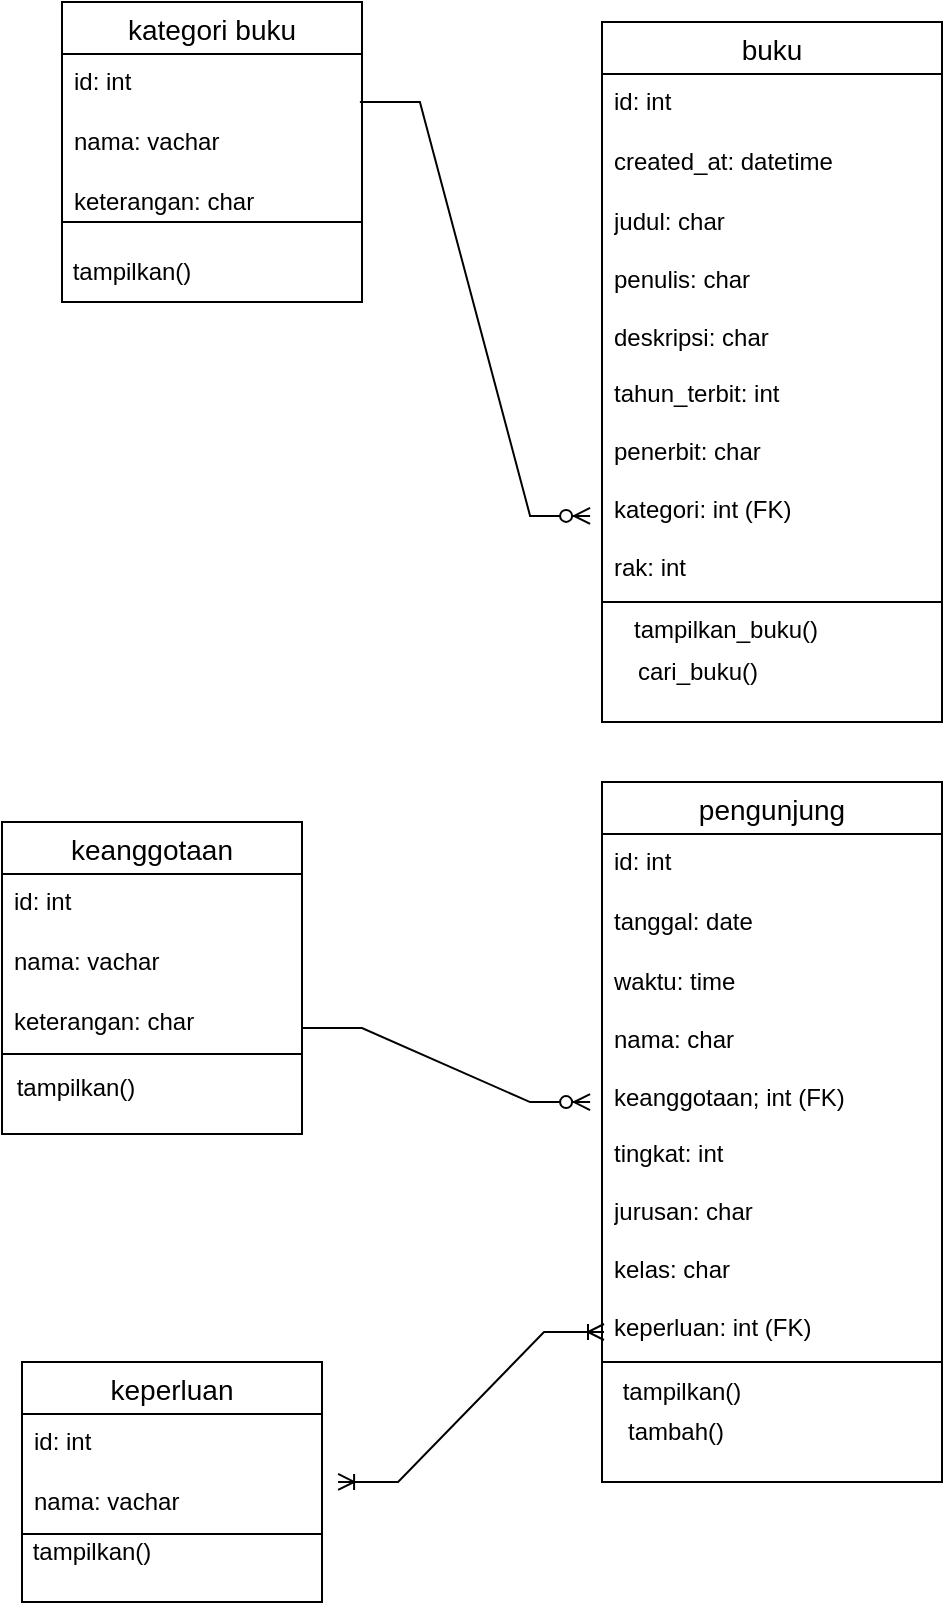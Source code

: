 <mxfile version="23.1.1" type="github">
  <diagram name="Halaman-1" id="aMqwYTO230ppDZVVImhB">
    <mxGraphModel dx="880" dy="478" grid="1" gridSize="10" guides="1" tooltips="1" connect="1" arrows="1" fold="1" page="1" pageScale="1" pageWidth="827" pageHeight="1169" math="0" shadow="0">
      <root>
        <mxCell id="0" />
        <mxCell id="1" parent="0" />
        <mxCell id="OcXWHMN6RBhgFc3N5GqS-11" value="kategori buku" style="swimlane;fontStyle=0;childLayout=stackLayout;horizontal=1;startSize=26;horizontalStack=0;resizeParent=1;resizeParentMax=0;resizeLast=0;collapsible=1;marginBottom=0;align=center;fontSize=14;" vertex="1" parent="1">
          <mxGeometry x="110" y="90" width="150" height="116" as="geometry" />
        </mxCell>
        <mxCell id="OcXWHMN6RBhgFc3N5GqS-12" value="id: int" style="text;strokeColor=none;fillColor=none;spacingLeft=4;spacingRight=4;overflow=hidden;rotatable=0;points=[[0,0.5],[1,0.5]];portConstraint=eastwest;fontSize=12;whiteSpace=wrap;html=1;" vertex="1" parent="OcXWHMN6RBhgFc3N5GqS-11">
          <mxGeometry y="26" width="150" height="30" as="geometry" />
        </mxCell>
        <mxCell id="OcXWHMN6RBhgFc3N5GqS-13" value="nama: vachar" style="text;strokeColor=none;fillColor=none;spacingLeft=4;spacingRight=4;overflow=hidden;rotatable=0;points=[[0,0.5],[1,0.5]];portConstraint=eastwest;fontSize=12;whiteSpace=wrap;html=1;" vertex="1" parent="OcXWHMN6RBhgFc3N5GqS-11">
          <mxGeometry y="56" width="150" height="30" as="geometry" />
        </mxCell>
        <mxCell id="OcXWHMN6RBhgFc3N5GqS-14" value="keterangan: char" style="text;strokeColor=none;fillColor=none;spacingLeft=4;spacingRight=4;overflow=hidden;rotatable=0;points=[[0,0.5],[1,0.5]];portConstraint=eastwest;fontSize=12;whiteSpace=wrap;html=1;" vertex="1" parent="OcXWHMN6RBhgFc3N5GqS-11">
          <mxGeometry y="86" width="150" height="30" as="geometry" />
        </mxCell>
        <mxCell id="OcXWHMN6RBhgFc3N5GqS-15" value="" style="whiteSpace=wrap;html=1;align=center;" vertex="1" parent="1">
          <mxGeometry x="110" y="200" width="150" height="40" as="geometry" />
        </mxCell>
        <mxCell id="OcXWHMN6RBhgFc3N5GqS-17" value="tampilkan()" style="text;html=1;strokeColor=none;fillColor=none;align=center;verticalAlign=middle;whiteSpace=wrap;rounded=0;" vertex="1" parent="1">
          <mxGeometry x="115" y="210" width="60" height="30" as="geometry" />
        </mxCell>
        <mxCell id="OcXWHMN6RBhgFc3N5GqS-27" value="keanggotaan" style="swimlane;fontStyle=0;childLayout=stackLayout;horizontal=1;startSize=26;horizontalStack=0;resizeParent=1;resizeParentMax=0;resizeLast=0;collapsible=1;marginBottom=0;align=center;fontSize=14;" vertex="1" parent="1">
          <mxGeometry x="80" y="500" width="150" height="116" as="geometry" />
        </mxCell>
        <mxCell id="OcXWHMN6RBhgFc3N5GqS-28" value="id: int" style="text;strokeColor=none;fillColor=none;spacingLeft=4;spacingRight=4;overflow=hidden;rotatable=0;points=[[0,0.5],[1,0.5]];portConstraint=eastwest;fontSize=12;whiteSpace=wrap;html=1;" vertex="1" parent="OcXWHMN6RBhgFc3N5GqS-27">
          <mxGeometry y="26" width="150" height="30" as="geometry" />
        </mxCell>
        <mxCell id="OcXWHMN6RBhgFc3N5GqS-29" value="nama: vachar" style="text;strokeColor=none;fillColor=none;spacingLeft=4;spacingRight=4;overflow=hidden;rotatable=0;points=[[0,0.5],[1,0.5]];portConstraint=eastwest;fontSize=12;whiteSpace=wrap;html=1;" vertex="1" parent="OcXWHMN6RBhgFc3N5GqS-27">
          <mxGeometry y="56" width="150" height="30" as="geometry" />
        </mxCell>
        <mxCell id="OcXWHMN6RBhgFc3N5GqS-30" value="keterangan: char" style="text;strokeColor=none;fillColor=none;spacingLeft=4;spacingRight=4;overflow=hidden;rotatable=0;points=[[0,0.5],[1,0.5]];portConstraint=eastwest;fontSize=12;whiteSpace=wrap;html=1;" vertex="1" parent="OcXWHMN6RBhgFc3N5GqS-27">
          <mxGeometry y="86" width="150" height="30" as="geometry" />
        </mxCell>
        <mxCell id="OcXWHMN6RBhgFc3N5GqS-31" value="" style="whiteSpace=wrap;html=1;align=center;" vertex="1" parent="1">
          <mxGeometry x="80" y="616" width="150" height="40" as="geometry" />
        </mxCell>
        <mxCell id="OcXWHMN6RBhgFc3N5GqS-32" value="tampilkan()" style="text;html=1;strokeColor=none;fillColor=none;align=center;verticalAlign=middle;whiteSpace=wrap;rounded=0;" vertex="1" parent="1">
          <mxGeometry x="87" y="618" width="60" height="30" as="geometry" />
        </mxCell>
        <mxCell id="OcXWHMN6RBhgFc3N5GqS-39" value="buku" style="swimlane;fontStyle=0;childLayout=stackLayout;horizontal=1;startSize=26;horizontalStack=0;resizeParent=1;resizeParentMax=0;resizeLast=0;collapsible=1;marginBottom=0;align=center;fontSize=14;" vertex="1" parent="1">
          <mxGeometry x="380" y="100" width="170" height="290" as="geometry" />
        </mxCell>
        <mxCell id="OcXWHMN6RBhgFc3N5GqS-40" value="id: int" style="text;strokeColor=none;fillColor=none;spacingLeft=4;spacingRight=4;overflow=hidden;rotatable=0;points=[[0,0.5],[1,0.5]];portConstraint=eastwest;fontSize=12;whiteSpace=wrap;html=1;" vertex="1" parent="OcXWHMN6RBhgFc3N5GqS-39">
          <mxGeometry y="26" width="170" height="30" as="geometry" />
        </mxCell>
        <mxCell id="OcXWHMN6RBhgFc3N5GqS-41" value="created_at: datetime" style="text;strokeColor=none;fillColor=none;spacingLeft=4;spacingRight=4;overflow=hidden;rotatable=0;points=[[0,0.5],[1,0.5]];portConstraint=eastwest;fontSize=12;whiteSpace=wrap;html=1;" vertex="1" parent="OcXWHMN6RBhgFc3N5GqS-39">
          <mxGeometry y="56" width="170" height="30" as="geometry" />
        </mxCell>
        <mxCell id="OcXWHMN6RBhgFc3N5GqS-42" value="judul: char&lt;br&gt;&lt;br&gt;penulis: char&lt;br&gt;&lt;br&gt;deskripsi: char&lt;br&gt;&lt;br&gt;tahun_terbit: int&lt;br&gt;&lt;br&gt;penerbit: char&lt;br&gt;&lt;br&gt;kategori: int (FK)&lt;br&gt;&lt;br&gt;rak: int&lt;br&gt;" style="text;strokeColor=none;fillColor=none;spacingLeft=4;spacingRight=4;overflow=hidden;rotatable=0;points=[[0,0.5],[1,0.5]];portConstraint=eastwest;fontSize=12;whiteSpace=wrap;html=1;" vertex="1" parent="OcXWHMN6RBhgFc3N5GqS-39">
          <mxGeometry y="86" width="170" height="204" as="geometry" />
        </mxCell>
        <mxCell id="OcXWHMN6RBhgFc3N5GqS-43" value="" style="whiteSpace=wrap;html=1;align=center;" vertex="1" parent="1">
          <mxGeometry x="380" y="390" width="170" height="60" as="geometry" />
        </mxCell>
        <mxCell id="OcXWHMN6RBhgFc3N5GqS-44" value="tampilkan_buku()" style="text;strokeColor=none;fillColor=none;spacingLeft=4;spacingRight=4;overflow=hidden;rotatable=0;points=[[0,0.5],[1,0.5]];portConstraint=eastwest;fontSize=12;whiteSpace=wrap;html=1;" vertex="1" parent="1">
          <mxGeometry x="390" y="390" width="140" height="30" as="geometry" />
        </mxCell>
        <mxCell id="OcXWHMN6RBhgFc3N5GqS-47" value="cari_buku()" style="text;html=1;strokeColor=none;fillColor=none;align=center;verticalAlign=middle;whiteSpace=wrap;rounded=0;" vertex="1" parent="1">
          <mxGeometry x="370" y="410" width="116" height="30" as="geometry" />
        </mxCell>
        <mxCell id="OcXWHMN6RBhgFc3N5GqS-51" value="pengunjung" style="swimlane;fontStyle=0;childLayout=stackLayout;horizontal=1;startSize=26;horizontalStack=0;resizeParent=1;resizeParentMax=0;resizeLast=0;collapsible=1;marginBottom=0;align=center;fontSize=14;" vertex="1" parent="1">
          <mxGeometry x="380" y="480" width="170" height="290" as="geometry" />
        </mxCell>
        <mxCell id="OcXWHMN6RBhgFc3N5GqS-52" value="id: int" style="text;strokeColor=none;fillColor=none;spacingLeft=4;spacingRight=4;overflow=hidden;rotatable=0;points=[[0,0.5],[1,0.5]];portConstraint=eastwest;fontSize=12;whiteSpace=wrap;html=1;" vertex="1" parent="OcXWHMN6RBhgFc3N5GqS-51">
          <mxGeometry y="26" width="170" height="30" as="geometry" />
        </mxCell>
        <mxCell id="OcXWHMN6RBhgFc3N5GqS-53" value="tanggal: date" style="text;strokeColor=none;fillColor=none;spacingLeft=4;spacingRight=4;overflow=hidden;rotatable=0;points=[[0,0.5],[1,0.5]];portConstraint=eastwest;fontSize=12;whiteSpace=wrap;html=1;" vertex="1" parent="OcXWHMN6RBhgFc3N5GqS-51">
          <mxGeometry y="56" width="170" height="30" as="geometry" />
        </mxCell>
        <mxCell id="OcXWHMN6RBhgFc3N5GqS-54" value="waktu: time&lt;br&gt;&lt;br&gt;nama: char&lt;br&gt;&lt;br&gt;keanggotaan; int (FK)&lt;br&gt;&lt;br&gt;tingkat: int&lt;br&gt;&lt;br&gt;jurusan: char&lt;br&gt;&lt;br&gt;kelas: char&lt;br&gt;&lt;br&gt;keperluan: int (FK)" style="text;strokeColor=none;fillColor=none;spacingLeft=4;spacingRight=4;overflow=hidden;rotatable=0;points=[[0,0.5],[1,0.5]];portConstraint=eastwest;fontSize=12;whiteSpace=wrap;html=1;" vertex="1" parent="OcXWHMN6RBhgFc3N5GqS-51">
          <mxGeometry y="86" width="170" height="204" as="geometry" />
        </mxCell>
        <mxCell id="OcXWHMN6RBhgFc3N5GqS-55" value="" style="whiteSpace=wrap;html=1;align=center;" vertex="1" parent="1">
          <mxGeometry x="380" y="770" width="170" height="60" as="geometry" />
        </mxCell>
        <mxCell id="OcXWHMN6RBhgFc3N5GqS-56" value="tampilkan()" style="text;html=1;strokeColor=none;fillColor=none;align=center;verticalAlign=middle;whiteSpace=wrap;rounded=0;" vertex="1" parent="1">
          <mxGeometry x="390" y="770" width="60" height="30" as="geometry" />
        </mxCell>
        <mxCell id="OcXWHMN6RBhgFc3N5GqS-57" value="tambah()" style="text;html=1;strokeColor=none;fillColor=none;align=center;verticalAlign=middle;whiteSpace=wrap;rounded=0;" vertex="1" parent="1">
          <mxGeometry x="387" y="790" width="60" height="30" as="geometry" />
        </mxCell>
        <mxCell id="OcXWHMN6RBhgFc3N5GqS-68" value="keperluan" style="swimlane;fontStyle=0;childLayout=stackLayout;horizontal=1;startSize=26;horizontalStack=0;resizeParent=1;resizeParentMax=0;resizeLast=0;collapsible=1;marginBottom=0;align=center;fontSize=14;" vertex="1" parent="1">
          <mxGeometry x="90" y="770" width="150" height="86" as="geometry" />
        </mxCell>
        <mxCell id="OcXWHMN6RBhgFc3N5GqS-69" value="id: int" style="text;strokeColor=none;fillColor=none;spacingLeft=4;spacingRight=4;overflow=hidden;rotatable=0;points=[[0,0.5],[1,0.5]];portConstraint=eastwest;fontSize=12;whiteSpace=wrap;html=1;" vertex="1" parent="OcXWHMN6RBhgFc3N5GqS-68">
          <mxGeometry y="26" width="150" height="30" as="geometry" />
        </mxCell>
        <mxCell id="OcXWHMN6RBhgFc3N5GqS-70" value="nama: vachar" style="text;strokeColor=none;fillColor=none;spacingLeft=4;spacingRight=4;overflow=hidden;rotatable=0;points=[[0,0.5],[1,0.5]];portConstraint=eastwest;fontSize=12;whiteSpace=wrap;html=1;" vertex="1" parent="OcXWHMN6RBhgFc3N5GqS-68">
          <mxGeometry y="56" width="150" height="30" as="geometry" />
        </mxCell>
        <mxCell id="OcXWHMN6RBhgFc3N5GqS-72" value="" style="rounded=0;whiteSpace=wrap;html=1;" vertex="1" parent="1">
          <mxGeometry x="90" y="856" width="150" height="34" as="geometry" />
        </mxCell>
        <mxCell id="OcXWHMN6RBhgFc3N5GqS-73" value="tampilkan()" style="text;html=1;strokeColor=none;fillColor=none;align=center;verticalAlign=middle;whiteSpace=wrap;rounded=0;" vertex="1" parent="1">
          <mxGeometry x="95" y="850" width="60" height="30" as="geometry" />
        </mxCell>
        <mxCell id="OcXWHMN6RBhgFc3N5GqS-77" value="" style="edgeStyle=entityRelationEdgeStyle;fontSize=12;html=1;endArrow=ERzeroToMany;endFill=1;rounded=0;entryX=-0.035;entryY=0.789;entryDx=0;entryDy=0;entryPerimeter=0;exitX=0.993;exitY=0.8;exitDx=0;exitDy=0;exitPerimeter=0;" edge="1" parent="1" source="OcXWHMN6RBhgFc3N5GqS-12" target="OcXWHMN6RBhgFc3N5GqS-42">
          <mxGeometry width="100" height="100" relative="1" as="geometry">
            <mxPoint x="270" y="400" as="sourcePoint" />
            <mxPoint x="370" y="300" as="targetPoint" />
            <Array as="points">
              <mxPoint x="350" y="300" />
              <mxPoint x="380" y="340" />
            </Array>
          </mxGeometry>
        </mxCell>
        <mxCell id="OcXWHMN6RBhgFc3N5GqS-79" value="" style="edgeStyle=entityRelationEdgeStyle;fontSize=12;html=1;endArrow=ERzeroToMany;endFill=1;rounded=0;entryX=-0.035;entryY=0.363;entryDx=0;entryDy=0;entryPerimeter=0;" edge="1" parent="1" target="OcXWHMN6RBhgFc3N5GqS-54">
          <mxGeometry width="100" height="100" relative="1" as="geometry">
            <mxPoint x="230" y="603" as="sourcePoint" />
            <mxPoint x="370" y="640" as="targetPoint" />
            <Array as="points">
              <mxPoint x="360" y="570" />
            </Array>
          </mxGeometry>
        </mxCell>
        <mxCell id="OcXWHMN6RBhgFc3N5GqS-81" value="" style="edgeStyle=entityRelationEdgeStyle;fontSize=12;html=1;endArrow=ERoneToMany;startArrow=ERoneToMany;rounded=0;exitX=1.067;exitY=0.133;exitDx=0;exitDy=0;exitPerimeter=0;" edge="1" parent="1">
          <mxGeometry width="100" height="100" relative="1" as="geometry">
            <mxPoint x="248.05" y="829.99" as="sourcePoint" />
            <mxPoint x="381" y="755" as="targetPoint" />
            <Array as="points">
              <mxPoint x="258" y="840" />
            </Array>
          </mxGeometry>
        </mxCell>
      </root>
    </mxGraphModel>
  </diagram>
</mxfile>

